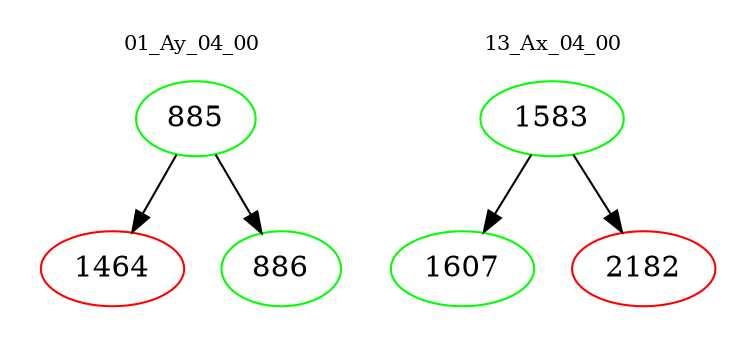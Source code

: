 digraph{
subgraph cluster_0 {
color = white
label = "01_Ay_04_00";
fontsize=10;
T0_885 [label="885", color="green"]
T0_885 -> T0_1464 [color="black"]
T0_1464 [label="1464", color="red"]
T0_885 -> T0_886 [color="black"]
T0_886 [label="886", color="green"]
}
subgraph cluster_1 {
color = white
label = "13_Ax_04_00";
fontsize=10;
T1_1583 [label="1583", color="green"]
T1_1583 -> T1_1607 [color="black"]
T1_1607 [label="1607", color="green"]
T1_1583 -> T1_2182 [color="black"]
T1_2182 [label="2182", color="red"]
}
}

